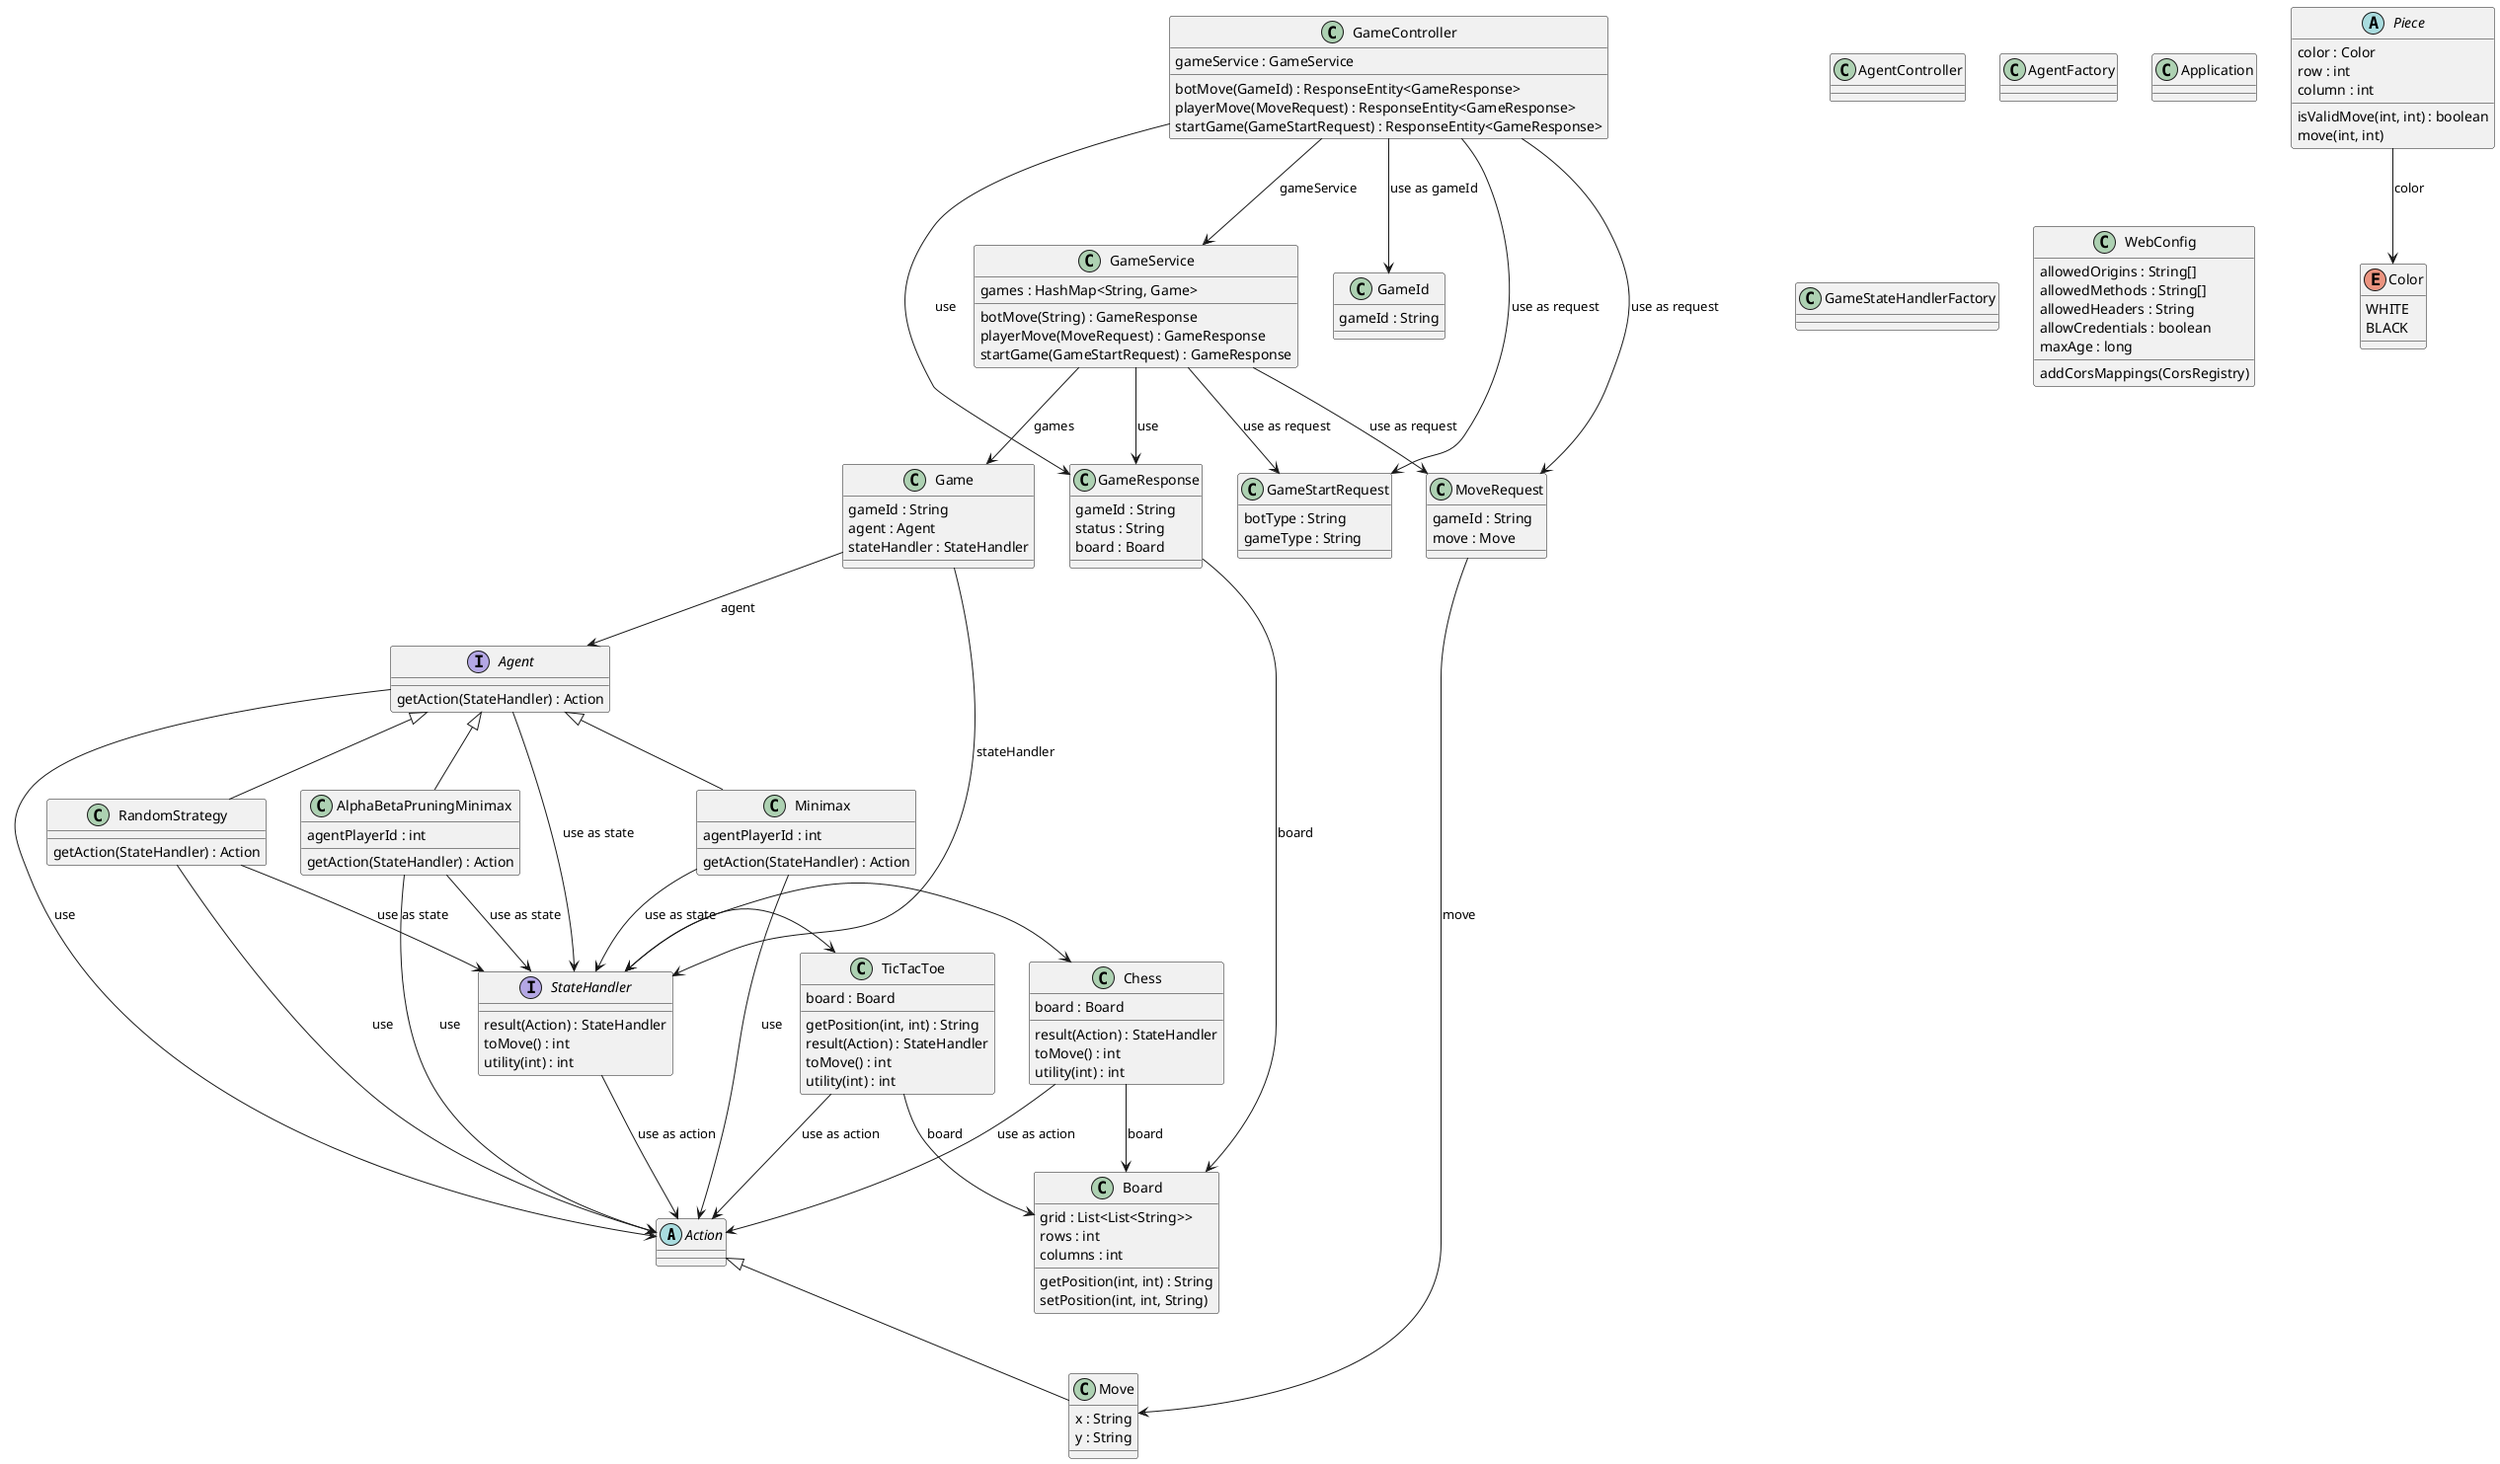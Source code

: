 @startuml

abstract class "Action"

interface "Agent" {
  getAction(StateHandler) : Action
}

class "AgentController"

class "AgentFactory"

class "AlphaBetaPruningMinimax" {
  agentPlayerId : int
  getAction(StateHandler) : Action
}

class "Application"

class "Board" {
  grid : List<List<String>>
  rows : int
  columns : int
  getPosition(int, int) : String
  setPosition(int, int, String)
}

class "Chess" {
  board : Board
  result(Action) : StateHandler
  toMove() : int
  utility(int) : int
}

enum "Color" {
  WHITE
  BLACK
}

class "Game" {
  gameId : String
  agent : Agent
  stateHandler : StateHandler
}

class "GameController" {
  gameService : GameService
  botMove(GameId) : ResponseEntity<GameResponse>
  playerMove(MoveRequest) : ResponseEntity<GameResponse>
  startGame(GameStartRequest) : ResponseEntity<GameResponse>
}

class "GameId" {
  gameId : String
}

class "GameResponse" {
  gameId : String
  status : String
  board : Board
}

class "GameService" {
  games : HashMap<String, Game>
  botMove(String) : GameResponse
  playerMove(MoveRequest) : GameResponse
  startGame(GameStartRequest) : GameResponse
}

class "GameStartRequest" {
  botType : String
  gameType : String
}

class "GameStateHandlerFactory"

class "Minimax" {
  agentPlayerId : int
  getAction(StateHandler) : Action
}

class "Move" {
  x : String
  y : String
}

class "MoveRequest" {
  gameId : String
  move : Move
}

abstract class "Piece" {
  color : Color
  row : int
  column : int
  isValidMove(int, int) : boolean
  move(int, int)
}

class "RandomStrategy" {
  getAction(StateHandler) : Action
}

interface "StateHandler" {
  result(Action) : StateHandler
  toMove() : int
  utility(int) : int
}

class "TicTacToe" {
  board : Board
  getPosition(int, int) : String
  result(Action) : StateHandler
  toMove() : int
  utility(int) : int
}

class "WebConfig" {
  allowedOrigins : String[]
  allowedMethods : String[]
  allowedHeaders : String
  allowCredentials : boolean
  maxAge : long
  addCorsMappings(CorsRegistry)
}

"Action" <|-- "Move"
"Agent" --> "Action" : use
"Agent" <|-- "AlphaBetaPruningMinimax"
"Agent" <|-- "Minimax"
"Agent" <|-- "RandomStrategy"
"Agent" --> "StateHandler" : use as state
"AlphaBetaPruningMinimax" --> "Action" : use
"AlphaBetaPruningMinimax" --> "StateHandler" : use as state
"Chess" --> "Action" : use as action
"Chess" --> "Board" : board
"Game" --> "Agent" : agent
"GameController" --> "GameId" : use as gameId
"GameController" --> "GameResponse" : use
"GameController" --> "GameService" : gameService
"GameController" --> "GameStartRequest" : use as request
"GameController" --> "MoveRequest" : use as request
"GameResponse" --> "Board" : board
"GameService" --> "Game" : games
"GameService" --> "GameResponse" : use
"GameService" --> "GameStartRequest" : use as request
"GameService" --> "MoveRequest" : use as request
"Game" --> "StateHandler" : stateHandler
"Minimax" --> "Action" : use
"Minimax" --> "StateHandler" : use as state
"MoveRequest" --> "Move" : move
"Piece" --> "Color" : color
"RandomStrategy" --> "Action" : use
"RandomStrategy" --> "StateHandler" : use as state
"StateHandler" --> "Action" : use as action
"StateHandler" <-> "Chess"
"StateHandler" <-> "TicTacToe"
"TicTacToe" --> "Action" : use as action
"TicTacToe" --> "Board" : board

@enduml